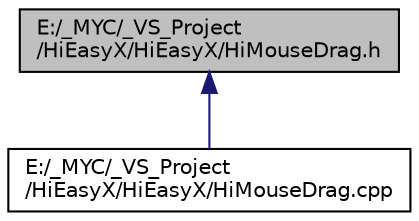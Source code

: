 digraph "E:/_MYC/_VS_Project/HiEasyX/HiEasyX/HiMouseDrag.h"
{
 // LATEX_PDF_SIZE
  edge [fontname="Helvetica",fontsize="10",labelfontname="Helvetica",labelfontsize="10"];
  node [fontname="Helvetica",fontsize="10",shape=record];
  Node1 [label="E:/_MYC/_VS_Project\l/HiEasyX/HiEasyX/HiMouseDrag.h",height=0.2,width=0.4,color="black", fillcolor="grey75", style="filled", fontcolor="black",tooltip=" "];
  Node1 -> Node2 [dir="back",color="midnightblue",fontsize="10",style="solid"];
  Node2 [label="E:/_MYC/_VS_Project\l/HiEasyX/HiEasyX/HiMouseDrag.cpp",height=0.2,width=0.4,color="black", fillcolor="white", style="filled",URL="$_hi_mouse_drag_8cpp.html",tooltip=" "];
}

